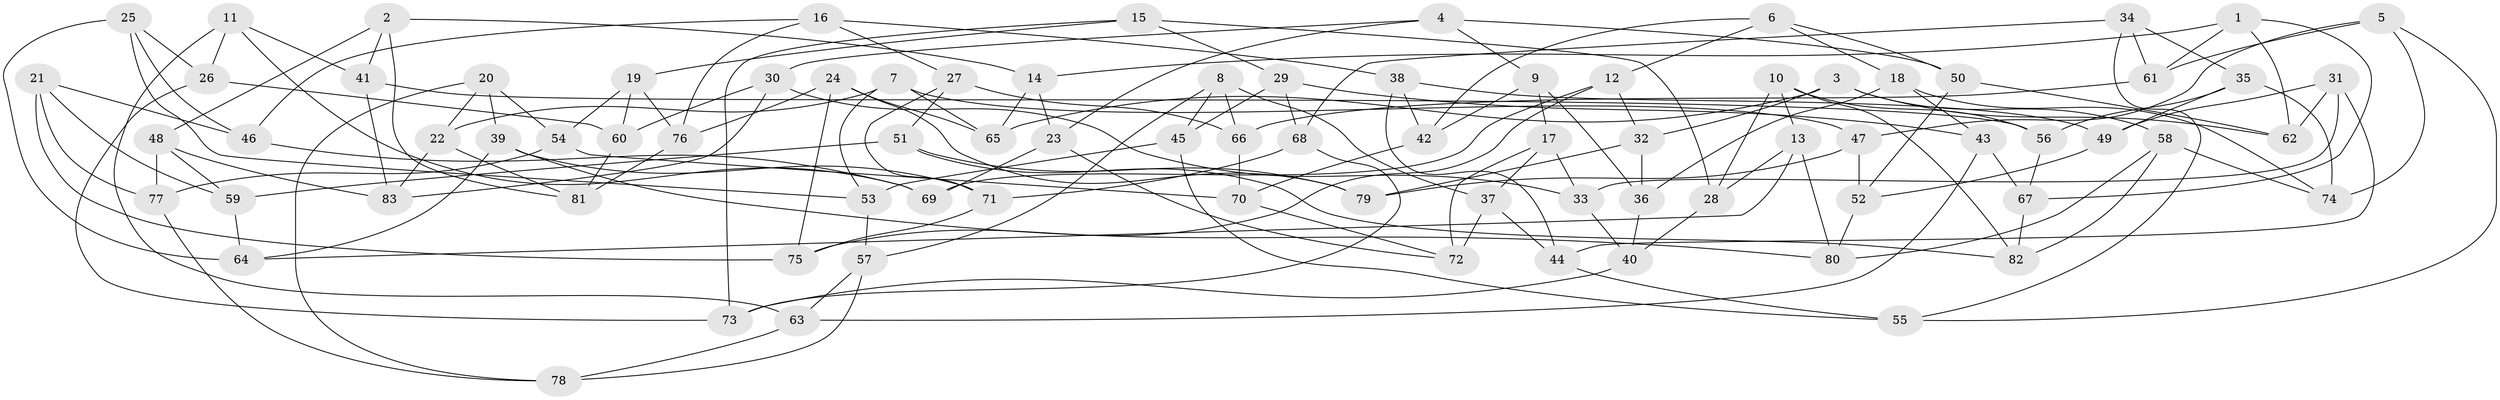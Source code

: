 // Generated by graph-tools (version 1.1) at 2025/38/03/09/25 02:38:06]
// undirected, 83 vertices, 166 edges
graph export_dot {
graph [start="1"]
  node [color=gray90,style=filled];
  1;
  2;
  3;
  4;
  5;
  6;
  7;
  8;
  9;
  10;
  11;
  12;
  13;
  14;
  15;
  16;
  17;
  18;
  19;
  20;
  21;
  22;
  23;
  24;
  25;
  26;
  27;
  28;
  29;
  30;
  31;
  32;
  33;
  34;
  35;
  36;
  37;
  38;
  39;
  40;
  41;
  42;
  43;
  44;
  45;
  46;
  47;
  48;
  49;
  50;
  51;
  52;
  53;
  54;
  55;
  56;
  57;
  58;
  59;
  60;
  61;
  62;
  63;
  64;
  65;
  66;
  67;
  68;
  69;
  70;
  71;
  72;
  73;
  74;
  75;
  76;
  77;
  78;
  79;
  80;
  81;
  82;
  83;
  1 -- 14;
  1 -- 67;
  1 -- 62;
  1 -- 61;
  2 -- 14;
  2 -- 81;
  2 -- 41;
  2 -- 48;
  3 -- 65;
  3 -- 62;
  3 -- 32;
  3 -- 58;
  4 -- 23;
  4 -- 30;
  4 -- 50;
  4 -- 9;
  5 -- 47;
  5 -- 55;
  5 -- 61;
  5 -- 74;
  6 -- 12;
  6 -- 50;
  6 -- 18;
  6 -- 42;
  7 -- 22;
  7 -- 65;
  7 -- 53;
  7 -- 47;
  8 -- 37;
  8 -- 57;
  8 -- 45;
  8 -- 66;
  9 -- 36;
  9 -- 17;
  9 -- 42;
  10 -- 56;
  10 -- 13;
  10 -- 28;
  10 -- 82;
  11 -- 63;
  11 -- 41;
  11 -- 69;
  11 -- 26;
  12 -- 32;
  12 -- 75;
  12 -- 69;
  13 -- 80;
  13 -- 28;
  13 -- 64;
  14 -- 65;
  14 -- 23;
  15 -- 29;
  15 -- 19;
  15 -- 28;
  15 -- 73;
  16 -- 76;
  16 -- 38;
  16 -- 46;
  16 -- 27;
  17 -- 37;
  17 -- 72;
  17 -- 33;
  18 -- 36;
  18 -- 43;
  18 -- 74;
  19 -- 54;
  19 -- 76;
  19 -- 60;
  20 -- 78;
  20 -- 39;
  20 -- 22;
  20 -- 54;
  21 -- 46;
  21 -- 59;
  21 -- 75;
  21 -- 77;
  22 -- 83;
  22 -- 81;
  23 -- 72;
  23 -- 69;
  24 -- 65;
  24 -- 79;
  24 -- 76;
  24 -- 75;
  25 -- 26;
  25 -- 53;
  25 -- 64;
  25 -- 46;
  26 -- 73;
  26 -- 60;
  27 -- 51;
  27 -- 71;
  27 -- 66;
  28 -- 40;
  29 -- 68;
  29 -- 45;
  29 -- 43;
  30 -- 33;
  30 -- 60;
  30 -- 83;
  31 -- 44;
  31 -- 33;
  31 -- 62;
  31 -- 49;
  32 -- 79;
  32 -- 36;
  33 -- 40;
  34 -- 35;
  34 -- 61;
  34 -- 68;
  34 -- 55;
  35 -- 56;
  35 -- 74;
  35 -- 49;
  36 -- 40;
  37 -- 44;
  37 -- 72;
  38 -- 44;
  38 -- 42;
  38 -- 49;
  39 -- 64;
  39 -- 71;
  39 -- 80;
  40 -- 73;
  41 -- 83;
  41 -- 56;
  42 -- 70;
  43 -- 63;
  43 -- 67;
  44 -- 55;
  45 -- 53;
  45 -- 55;
  46 -- 69;
  47 -- 52;
  47 -- 79;
  48 -- 83;
  48 -- 77;
  48 -- 59;
  49 -- 52;
  50 -- 52;
  50 -- 62;
  51 -- 82;
  51 -- 59;
  51 -- 79;
  52 -- 80;
  53 -- 57;
  54 -- 70;
  54 -- 77;
  56 -- 67;
  57 -- 78;
  57 -- 63;
  58 -- 82;
  58 -- 74;
  58 -- 80;
  59 -- 64;
  60 -- 81;
  61 -- 66;
  63 -- 78;
  66 -- 70;
  67 -- 82;
  68 -- 73;
  68 -- 71;
  70 -- 72;
  71 -- 75;
  76 -- 81;
  77 -- 78;
}

